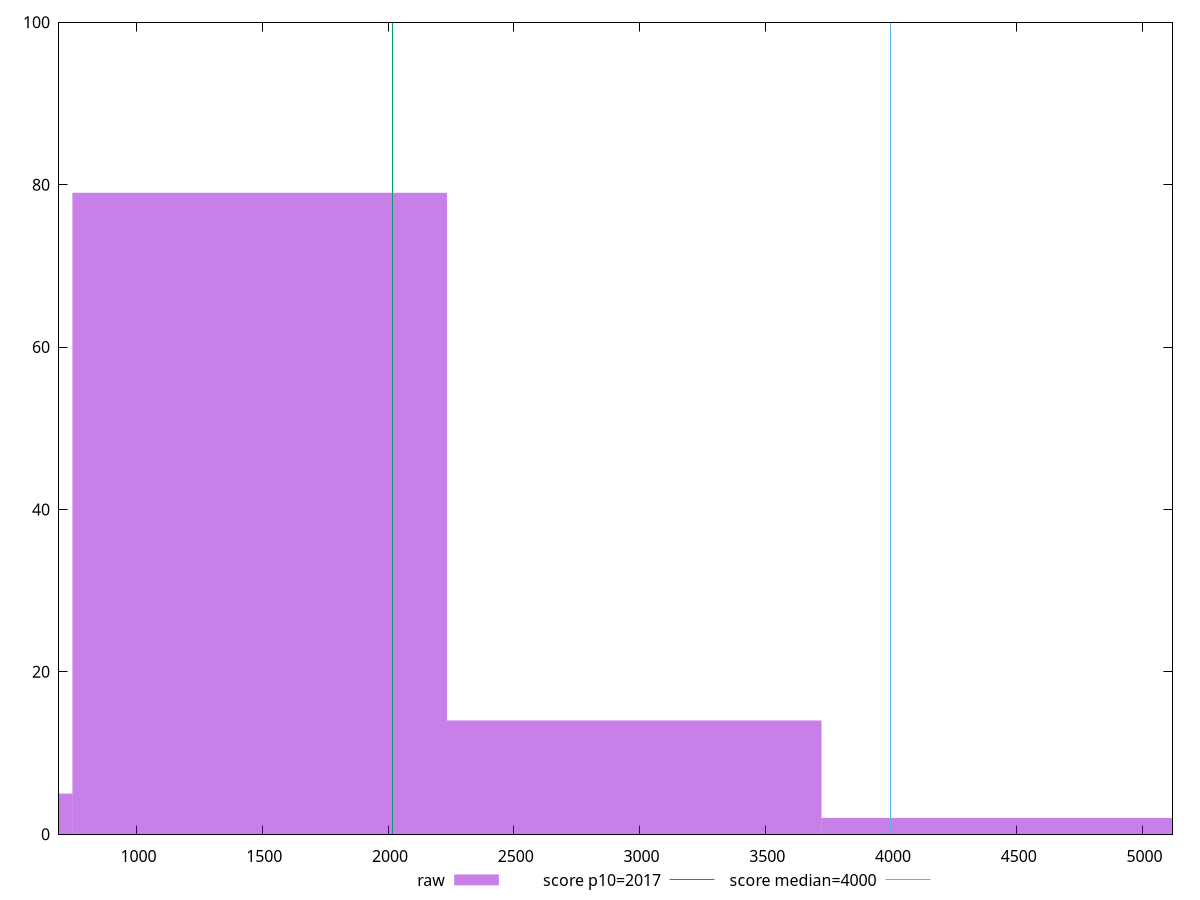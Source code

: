reset

$raw <<EOF
1489.5255036132255 79
0 5
2979.051007226451 14
4468.576510839676 2
EOF

set key outside below
set boxwidth 1489.5255036132255
set xrange [691.4960000000004:5119.595999999998]
set yrange [0:100]
set trange [0:100]
set style fill transparent solid 0.5 noborder

set parametric
set terminal svg size 640, 490 enhanced background rgb 'white'
set output "report_00013_2021-02-09T12-04-24.940Z/mainthread-work-breakdown/samples/pages+cached+noadtech+nomedia+nocss/raw/histogram.svg"

plot $raw title "raw" with boxes, \
     2017,t title "score p10=2017", \
     4000,t title "score median=4000"

reset
